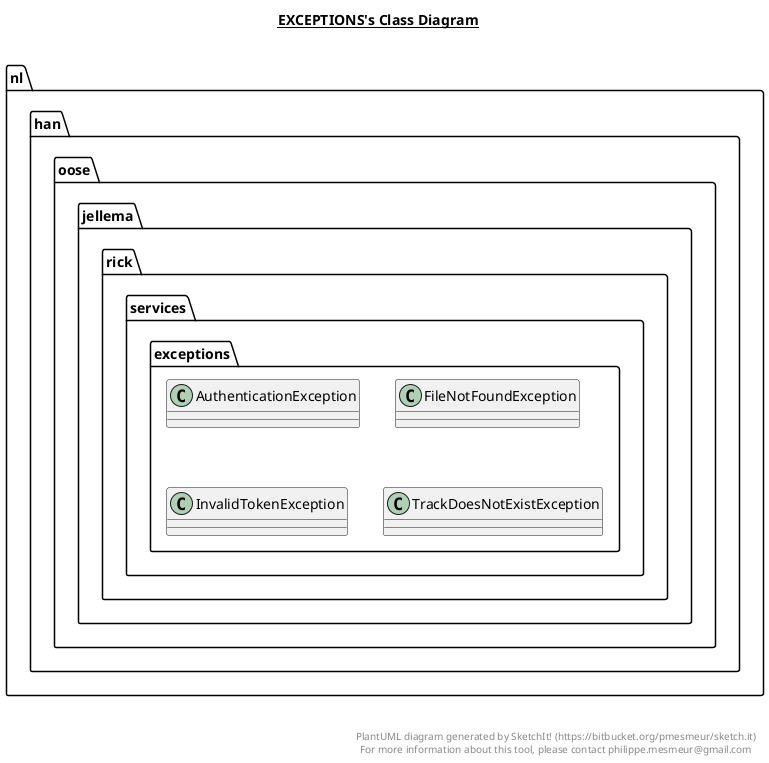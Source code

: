 @startuml

title __EXCEPTIONS's Class Diagram__\n

  namespace nl.han.oose.jellema.rick.services {
    namespace exceptions {
      class nl.han.oose.jellema.rick.services.exceptions.AuthenticationException {
      }
    }
  }
  

  namespace nl.han.oose.jellema.rick.services {
    namespace exceptions {
      class nl.han.oose.jellema.rick.services.exceptions.FileNotFoundException {
      }
    }
  }
  

  namespace nl.han.oose.jellema.rick.services {
    namespace exceptions {
      class nl.han.oose.jellema.rick.services.exceptions.InvalidTokenException {
      }
    }
  }
  

  namespace nl.han.oose.jellema.rick.services {
    namespace exceptions {
      class nl.han.oose.jellema.rick.services.exceptions.TrackDoesNotExistException {
      }
    }
  }
  



right footer


PlantUML diagram generated by SketchIt! (https://bitbucket.org/pmesmeur/sketch.it)
For more information about this tool, please contact philippe.mesmeur@gmail.com
endfooter

@enduml
